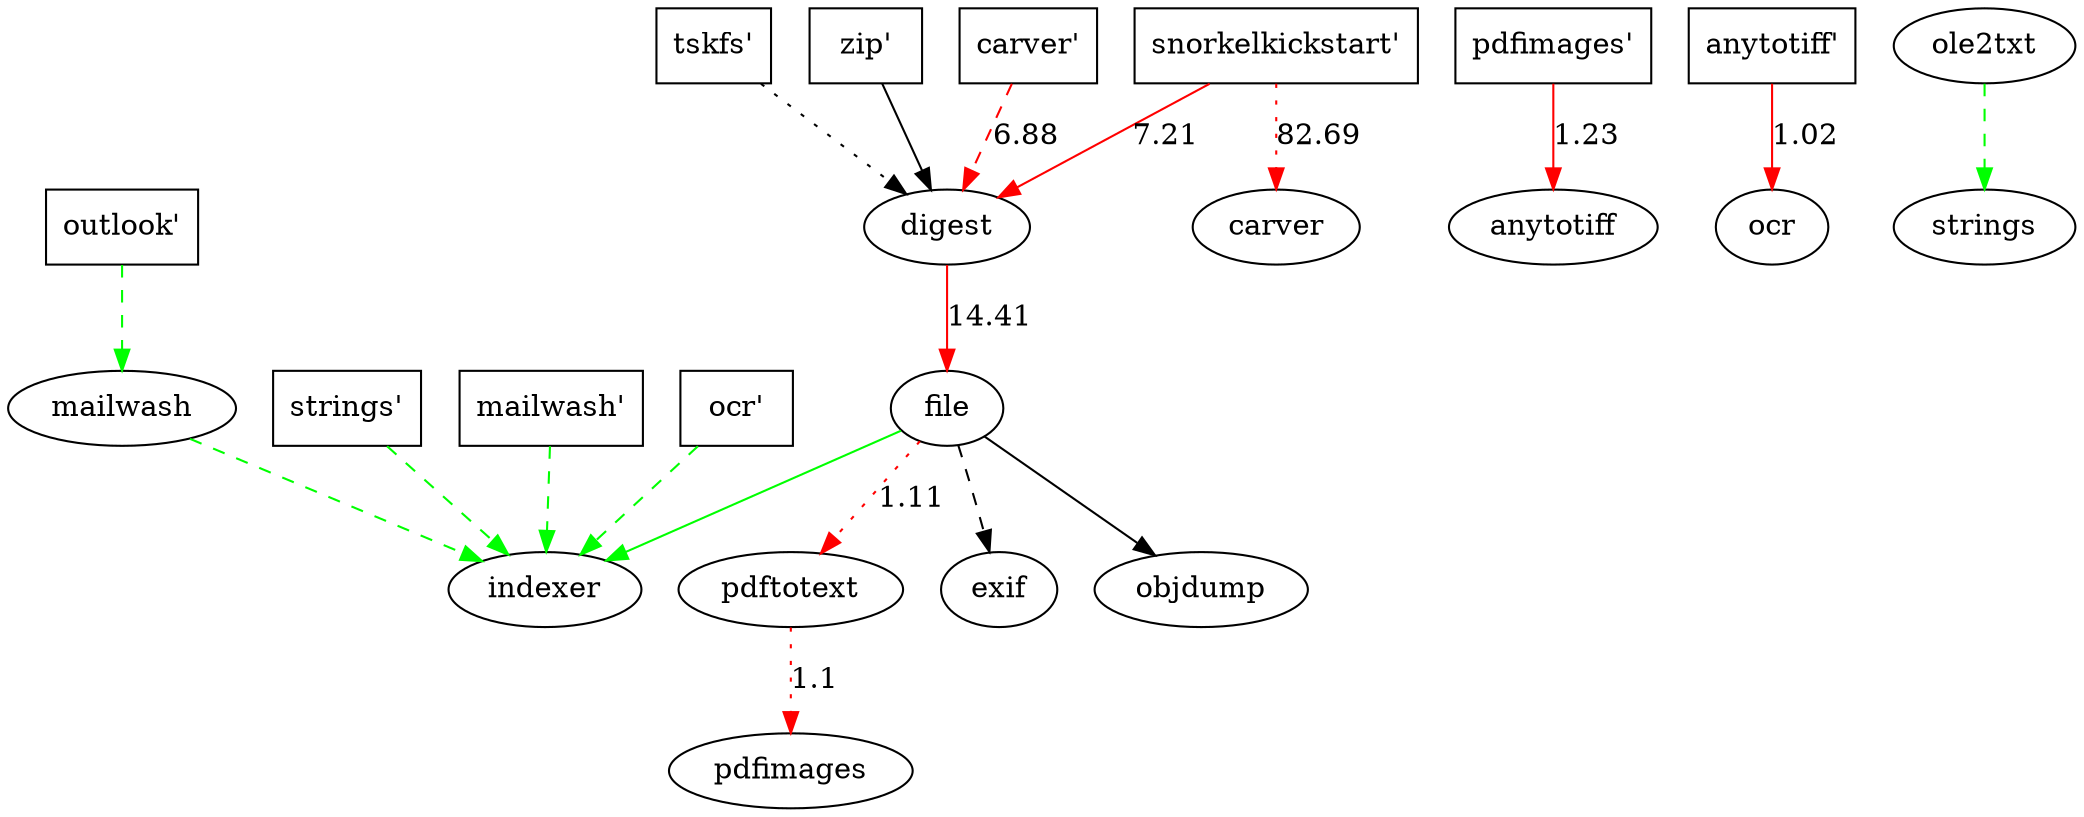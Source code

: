 digraph modules {
"outlook'"  [shape=box];
"strings'"  [shape=box];
"mailwash'"  [shape=box];
"tskfs'"  [shape=box];
"ocr'"  [shape=box];
"zip'"  [shape=box];
"pdfimages'"  [shape=box];
"carver'"  [shape=box];
"snorkelkickstart'"  [shape=box];
"anytotiff'"  [shape=box];
    "file"  ->  "indexer" [ color=green ] ;
    "zip'"  ->  "digest";
    "snorkelkickstart'"  ->  "carver" [ label="82.69", color=red, style=dotted ] ;
    "file"  ->  "pdftotext" [ label="1.11", color=red, style=dotted ] ;
    "outlook'"  ->  "mailwash" [ color=green, style=dashed ] ;
    "snorkelkickstart'"  ->  "digest" [ label="7.21", color=red ] ;
    "strings'"  ->  "indexer" [ color=green, style=dashed ] ;
    "tskfs'"  ->  "digest" [ style=dotted ] ;
    "file"  ->  "exif" [ style=dashed ] ;
    "mailwash'"  ->  "indexer" [ color=green, style=dashed ] ;
    "pdfimages'"  ->  "anytotiff" [ label="1.23", color=red ] ;
    "file"  ->  "objdump";
    "pdftotext"  ->  "pdfimages" [ label="1.1", color=red, style=dotted ] ;
    "ocr'"  ->  "indexer" [ color=green, style=dashed ] ;
    "digest"  ->  "file" [ label="14.41", color=red ] ;
    "anytotiff'"  ->  "ocr" [ label="1.02", color=red ] ;
    "carver'"  ->  "digest" [ label="6.88", color=red, style=dashed ] ;
    "ole2txt"  ->  "strings" [ color=green, style=dashed ] ;
    "mailwash"  ->  "indexer" [ color=green, style=dashed ] ;
}
